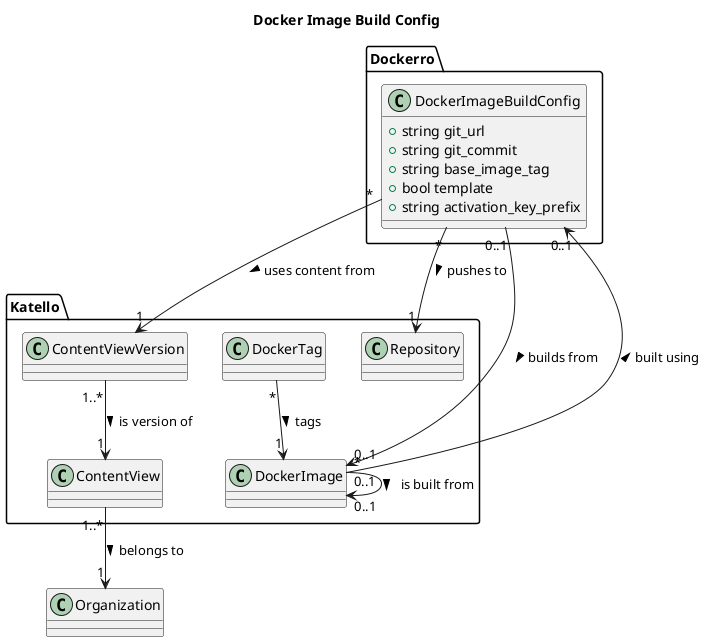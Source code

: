 @startuml

title Docker Image Build Config

set namespaceseparator ::

"::Dockerro::DockerImageBuildConfig" : +string git_url
"::Dockerro::DockerImageBuildConfig" : +string git_commit
"::Dockerro::DockerImageBuildConfig" : +string base_image_tag
"::Dockerro::DockerImageBuildConfig" : +bool template
"::Dockerro::DockerImageBuildConfig" : +string activation_key_prefix

::Dockerro::DockerImageBuildConfig "*" --> "1" ::Katello::ContentViewVersion : uses content from >
::Katello::ContentViewVersion "1..*" --> "1" ::Katello::ContentView : is version of >
::Katello::ContentView "1..*" --> "1" ::Organization : belongs to >

::Dockerro::DockerImageBuildConfig "*" --> "1" ::Katello::Repository : pushes to >

::Dockerro::DockerImageBuildConfig "0..1" --> "0..1" ::Katello::DockerImage : builds from >

::Katello::DockerImage "0..1" --> "0..1" ::Dockerro::DockerImageBuildConfig : built using >
::Katello::DockerImage "*" --> "0..1" ::Katello::DockerImage : is built from >
::Katello::DockerTag "*" --> "1" ::Katello::DockerImage : tags >

@enduml